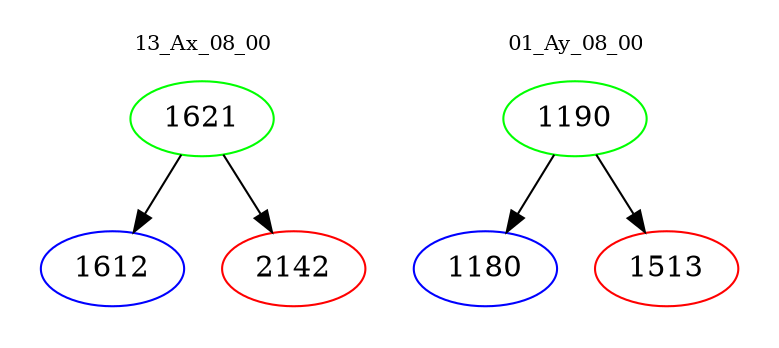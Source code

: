 digraph{
subgraph cluster_0 {
color = white
label = "13_Ax_08_00";
fontsize=10;
T0_1621 [label="1621", color="green"]
T0_1621 -> T0_1612 [color="black"]
T0_1612 [label="1612", color="blue"]
T0_1621 -> T0_2142 [color="black"]
T0_2142 [label="2142", color="red"]
}
subgraph cluster_1 {
color = white
label = "01_Ay_08_00";
fontsize=10;
T1_1190 [label="1190", color="green"]
T1_1190 -> T1_1180 [color="black"]
T1_1180 [label="1180", color="blue"]
T1_1190 -> T1_1513 [color="black"]
T1_1513 [label="1513", color="red"]
}
}
